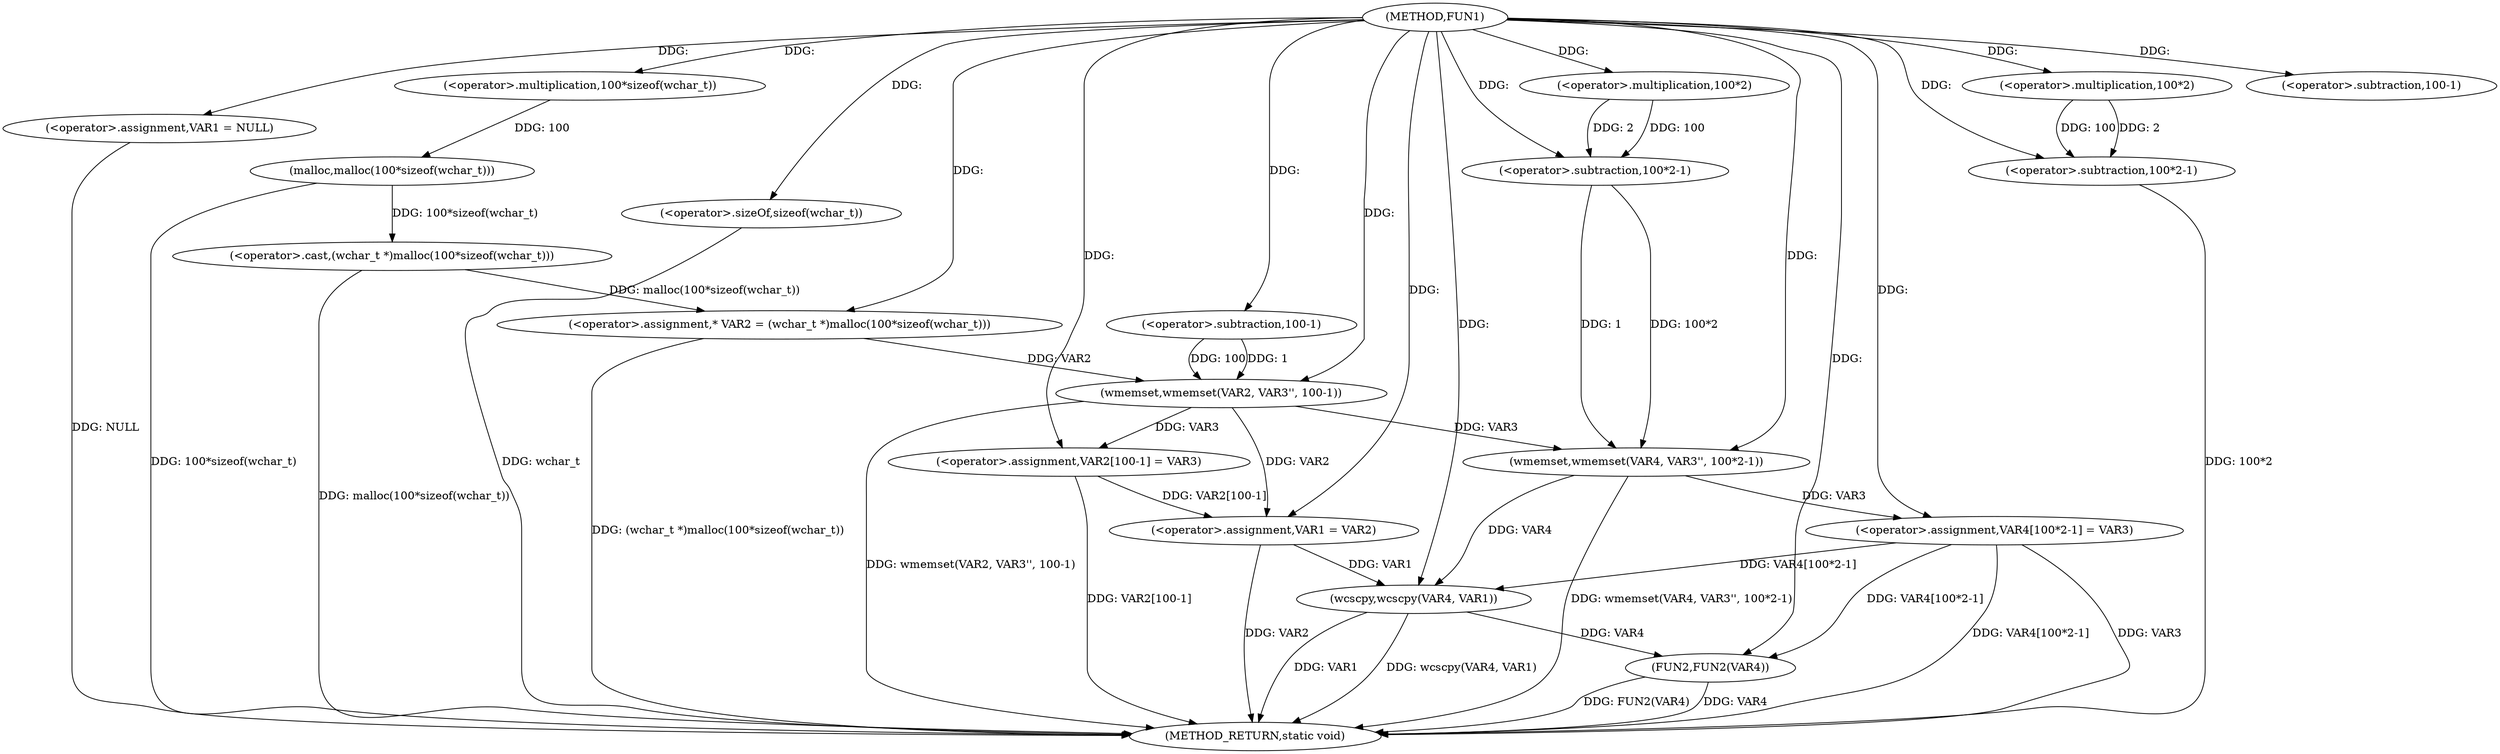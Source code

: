 digraph FUN1 {  
"1000100" [label = "(METHOD,FUN1)" ]
"1000157" [label = "(METHOD_RETURN,static void)" ]
"1000103" [label = "(<operator>.assignment,VAR1 = NULL)" ]
"1000108" [label = "(<operator>.assignment,* VAR2 = (wchar_t *)malloc(100*sizeof(wchar_t)))" ]
"1000110" [label = "(<operator>.cast,(wchar_t *)malloc(100*sizeof(wchar_t)))" ]
"1000112" [label = "(malloc,malloc(100*sizeof(wchar_t)))" ]
"1000113" [label = "(<operator>.multiplication,100*sizeof(wchar_t))" ]
"1000115" [label = "(<operator>.sizeOf,sizeof(wchar_t))" ]
"1000117" [label = "(wmemset,wmemset(VAR2, VAR3'', 100-1))" ]
"1000120" [label = "(<operator>.subtraction,100-1)" ]
"1000123" [label = "(<operator>.assignment,VAR2[100-1] = VAR3)" ]
"1000126" [label = "(<operator>.subtraction,100-1)" ]
"1000130" [label = "(<operator>.assignment,VAR1 = VAR2)" ]
"1000135" [label = "(wmemset,wmemset(VAR4, VAR3'', 100*2-1))" ]
"1000138" [label = "(<operator>.subtraction,100*2-1)" ]
"1000139" [label = "(<operator>.multiplication,100*2)" ]
"1000143" [label = "(<operator>.assignment,VAR4[100*2-1] = VAR3)" ]
"1000146" [label = "(<operator>.subtraction,100*2-1)" ]
"1000147" [label = "(<operator>.multiplication,100*2)" ]
"1000152" [label = "(wcscpy,wcscpy(VAR4, VAR1))" ]
"1000155" [label = "(FUN2,FUN2(VAR4))" ]
  "1000117" -> "1000157"  [ label = "DDG: wmemset(VAR2, VAR3'', 100-1)"] 
  "1000143" -> "1000157"  [ label = "DDG: VAR3"] 
  "1000103" -> "1000157"  [ label = "DDG: NULL"] 
  "1000152" -> "1000157"  [ label = "DDG: wcscpy(VAR4, VAR1)"] 
  "1000110" -> "1000157"  [ label = "DDG: malloc(100*sizeof(wchar_t))"] 
  "1000152" -> "1000157"  [ label = "DDG: VAR1"] 
  "1000155" -> "1000157"  [ label = "DDG: VAR4"] 
  "1000123" -> "1000157"  [ label = "DDG: VAR2[100-1]"] 
  "1000130" -> "1000157"  [ label = "DDG: VAR2"] 
  "1000155" -> "1000157"  [ label = "DDG: FUN2(VAR4)"] 
  "1000143" -> "1000157"  [ label = "DDG: VAR4[100*2-1]"] 
  "1000135" -> "1000157"  [ label = "DDG: wmemset(VAR4, VAR3'', 100*2-1)"] 
  "1000112" -> "1000157"  [ label = "DDG: 100*sizeof(wchar_t)"] 
  "1000108" -> "1000157"  [ label = "DDG: (wchar_t *)malloc(100*sizeof(wchar_t))"] 
  "1000146" -> "1000157"  [ label = "DDG: 100*2"] 
  "1000115" -> "1000157"  [ label = "DDG: wchar_t"] 
  "1000100" -> "1000103"  [ label = "DDG: "] 
  "1000110" -> "1000108"  [ label = "DDG: malloc(100*sizeof(wchar_t))"] 
  "1000100" -> "1000108"  [ label = "DDG: "] 
  "1000112" -> "1000110"  [ label = "DDG: 100*sizeof(wchar_t)"] 
  "1000113" -> "1000112"  [ label = "DDG: 100"] 
  "1000100" -> "1000113"  [ label = "DDG: "] 
  "1000100" -> "1000115"  [ label = "DDG: "] 
  "1000108" -> "1000117"  [ label = "DDG: VAR2"] 
  "1000100" -> "1000117"  [ label = "DDG: "] 
  "1000120" -> "1000117"  [ label = "DDG: 100"] 
  "1000120" -> "1000117"  [ label = "DDG: 1"] 
  "1000100" -> "1000120"  [ label = "DDG: "] 
  "1000117" -> "1000123"  [ label = "DDG: VAR3"] 
  "1000100" -> "1000123"  [ label = "DDG: "] 
  "1000100" -> "1000126"  [ label = "DDG: "] 
  "1000117" -> "1000130"  [ label = "DDG: VAR2"] 
  "1000123" -> "1000130"  [ label = "DDG: VAR2[100-1]"] 
  "1000100" -> "1000130"  [ label = "DDG: "] 
  "1000100" -> "1000135"  [ label = "DDG: "] 
  "1000117" -> "1000135"  [ label = "DDG: VAR3"] 
  "1000138" -> "1000135"  [ label = "DDG: 100*2"] 
  "1000138" -> "1000135"  [ label = "DDG: 1"] 
  "1000139" -> "1000138"  [ label = "DDG: 100"] 
  "1000139" -> "1000138"  [ label = "DDG: 2"] 
  "1000100" -> "1000139"  [ label = "DDG: "] 
  "1000100" -> "1000138"  [ label = "DDG: "] 
  "1000135" -> "1000143"  [ label = "DDG: VAR3"] 
  "1000100" -> "1000143"  [ label = "DDG: "] 
  "1000147" -> "1000146"  [ label = "DDG: 100"] 
  "1000147" -> "1000146"  [ label = "DDG: 2"] 
  "1000100" -> "1000147"  [ label = "DDG: "] 
  "1000100" -> "1000146"  [ label = "DDG: "] 
  "1000143" -> "1000152"  [ label = "DDG: VAR4[100*2-1]"] 
  "1000135" -> "1000152"  [ label = "DDG: VAR4"] 
  "1000100" -> "1000152"  [ label = "DDG: "] 
  "1000130" -> "1000152"  [ label = "DDG: VAR1"] 
  "1000143" -> "1000155"  [ label = "DDG: VAR4[100*2-1]"] 
  "1000152" -> "1000155"  [ label = "DDG: VAR4"] 
  "1000100" -> "1000155"  [ label = "DDG: "] 
}
